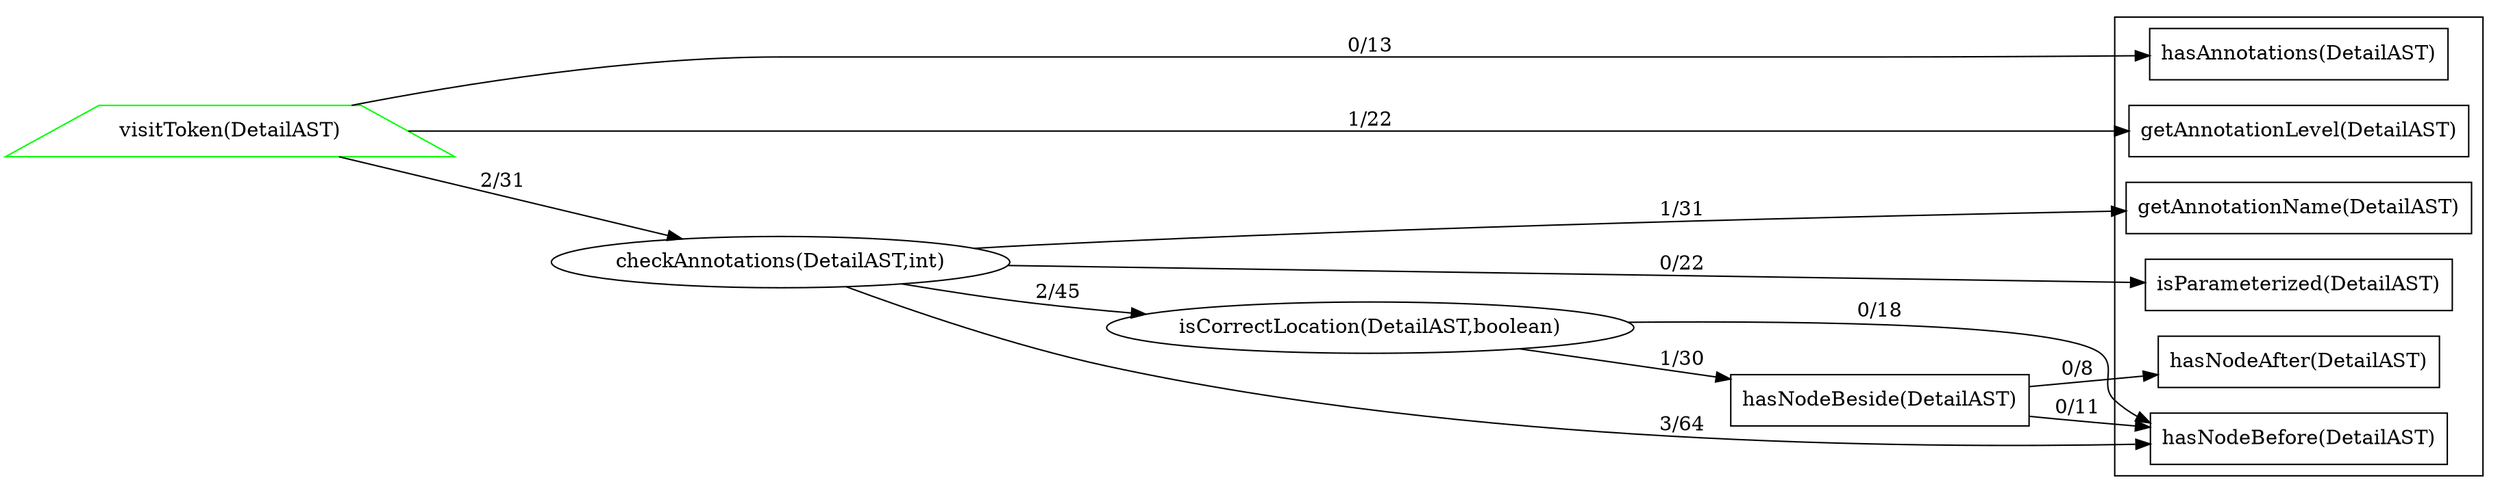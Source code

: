 digraph dependencies {
rankdir = "LR";
subgraph clustersimple {
"getAnnotationName(DetailAST)" [ color="#000000ff" shape="polygon" ];
"hasNodeBefore(DetailAST)" [ color="#000000ff" shape="polygon" ];
"hasNodeAfter(DetailAST)" [ color="#000000ff" shape="polygon" ];
"hasAnnotations(DetailAST)" [ color="#000000ff" shape="polygon" ];
"getAnnotationLevel(DetailAST)" [ color="#000000ff" shape="polygon" ];
"isParameterized(DetailAST)" [ color="#000000ff" shape="polygon" ];
}
"isCorrectLocation(DetailAST,boolean)" [ color="#000000ff" ];
"hasNodeBeside(DetailAST)" [ color="#000000ff" shape="polygon" ];
"visitToken(DetailAST)" [ color="#00ff00ff" shape="trapezium" ];
"checkAnnotations(DetailAST,int)" [ color="#000000ff" ];
"isCorrectLocation(DetailAST,boolean)" -> "hasNodeBefore(DetailAST)" [ label="0/18" ];
"isCorrectLocation(DetailAST,boolean)" -> "hasNodeBeside(DetailAST)" [ label="1/30" ];
"hasNodeBeside(DetailAST)" -> "hasNodeBefore(DetailAST)" [ label="0/11" ];
"hasNodeBeside(DetailAST)" -> "hasNodeAfter(DetailAST)" [ label="0/8" ];
"visitToken(DetailAST)" -> "hasAnnotations(DetailAST)" [ label="0/13" ];
"visitToken(DetailAST)" -> "getAnnotationLevel(DetailAST)" [ label="1/22" ];
"visitToken(DetailAST)" -> "checkAnnotations(DetailAST,int)" [ label="2/31" ];
"checkAnnotations(DetailAST,int)" -> "getAnnotationName(DetailAST)" [ label="1/31" ];
"checkAnnotations(DetailAST,int)" -> "isCorrectLocation(DetailAST,boolean)" [ label="2/45" ];
"checkAnnotations(DetailAST,int)" -> "hasNodeBefore(DetailAST)" [ label="3/64" ];
"checkAnnotations(DetailAST,int)" -> "isParameterized(DetailAST)" [ label="0/22" ];
/*
Legend
Node border color:
    a) GREEN - public
    b) YELLOW - protected
    c) BLACK - private
    d) BLUE - default
Node shape:
    if static - rectangle
    otherwise if override - trapezium
    otherwise if overloaded - triangle
    otherwise ellipse

*/
}